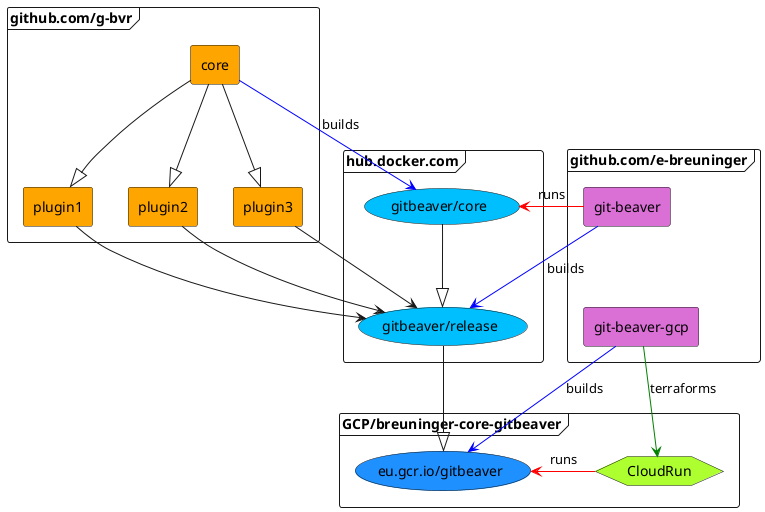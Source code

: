 @startuml
frame github.com/g-bvr {
agent core #orange
agent plugin1 #orange
agent plugin2 #orange
agent plugin3 #orange
}
frame hub.docker.com {
(gitbeaver/core) #deepskyblue
(gitbeaver/release) #deepskyblue
}
frame github.com/e-breuninger {
agent "git-beaver" #orchid
agent "git-beaver-gcp" #orchid
}
frame GCP/breuninger-core-gitbeaver {
(eu.gcr.io/gitbeaver) #dodgerblue
hexagon CloudRun #greenyellow
}

(core) --|> (plugin1)
(core) --|> (plugin2)
(core) --|> (plugin3)
(core) -[#blue]> (gitbeaver/core) : builds
(gitbeaver/core) --|> (gitbeaver/release)
(plugin1) --> (gitbeaver/release)
(plugin2) --> (gitbeaver/release)
(plugin3) --> (gitbeaver/release)
(git-beaver) -[#blue]l--> (gitbeaver/release) : builds
(git-beaver) -[hidden]-> (git-beaver-gcp)
(gitbeaver/core)<-[#red]l-(git-beaver) : runs
(git-beaver-gcp)-[#green]->(CloudRun) : terraforms
(gitbeaver/release)--|>(eu.gcr.io/gitbeaver)
(git-beaver-gcp) -[#blue]-> (eu.gcr.io/gitbeaver) : builds
(eu.gcr.io/gitbeaver) <-[#red] (CloudRun) : runs

@enduml